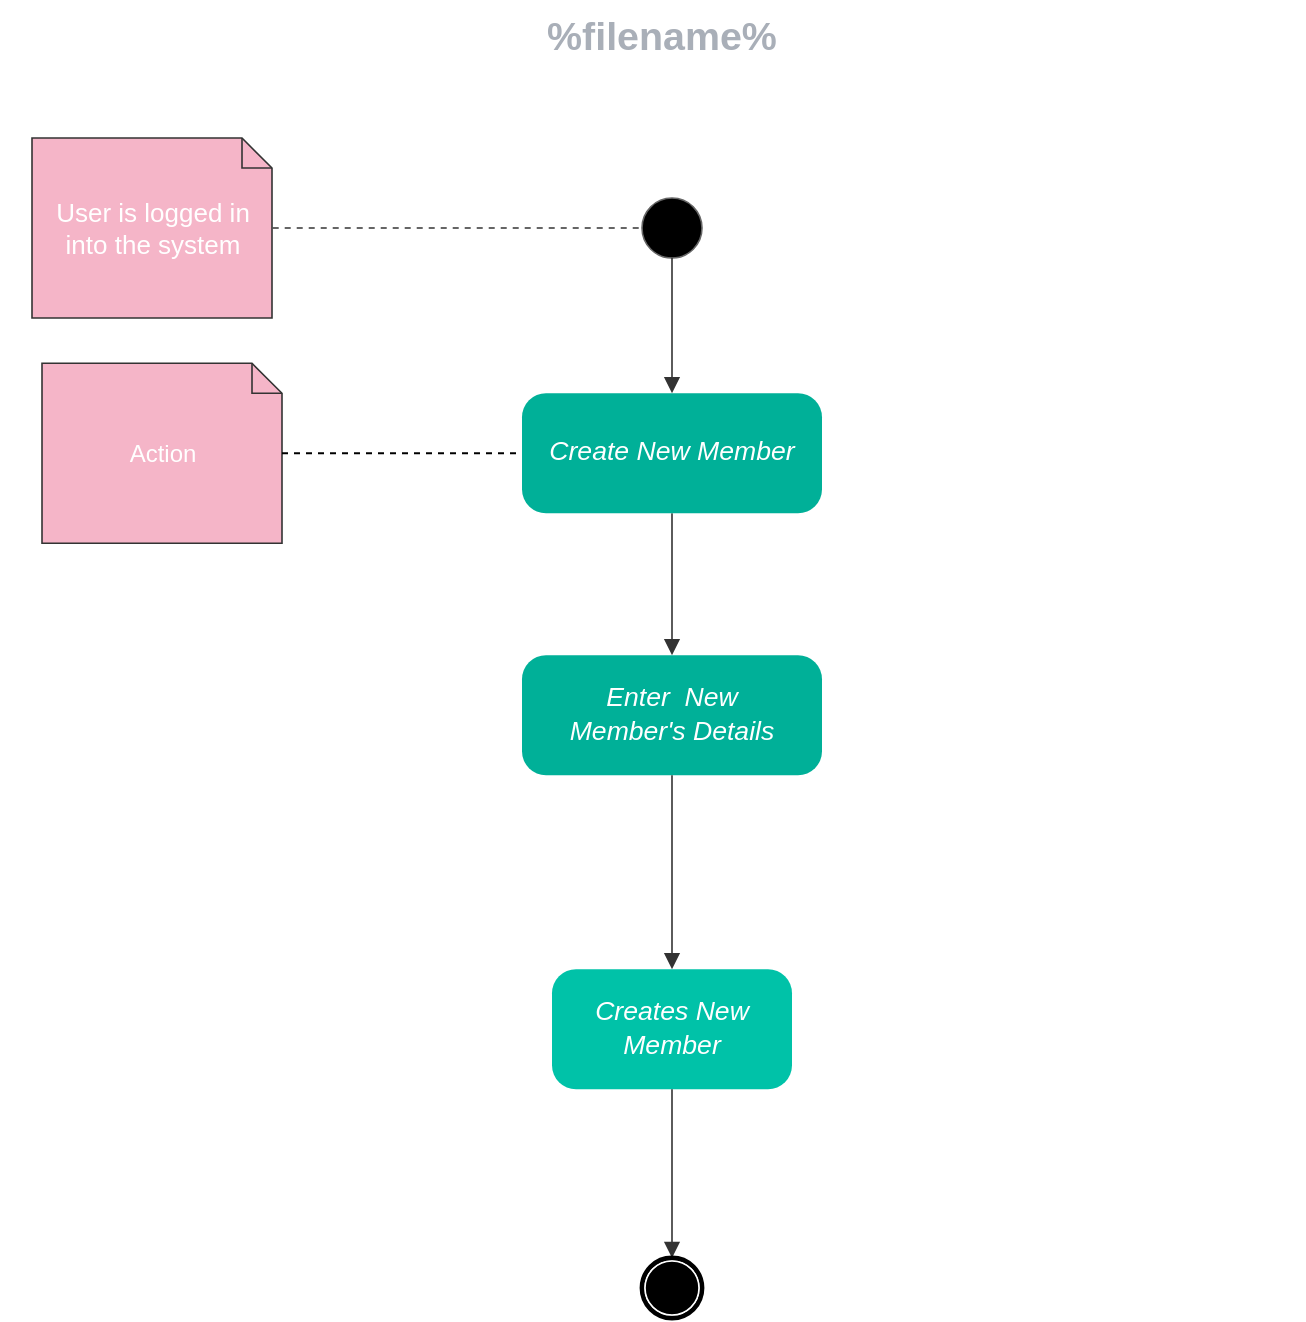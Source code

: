 <mxfile version="14.5.1" type="device"><diagram id="SZl1YkZvIci0V2ZPcz7F" name="Page-1"><mxGraphModel dx="1186" dy="672" grid="1" gridSize="10" guides="1" tooltips="1" connect="1" arrows="1" fold="1" page="1" pageScale="1" pageWidth="827" pageHeight="1169" math="0" shadow="0"><root><mxCell id="0"/><mxCell id="1" parent="0"/><UserObject label="" lucidchartObjectId="8az7X8QaD_x4" id="BOC-K-LtMsBju3OLyHwv-1"><mxCell style="html=1;overflow=block;blockSpacing=1;whiteSpace=wrap;ellipse;fillColor=#000000;whiteSpace=wrap;fontSize=13;spacing=3.6;strokeColor=#666666;strokeOpacity=100;fillOpacity=100;rounded=1;absoluteArcSize=1;arcSize=12;strokeWidth=0.8;" parent="1" vertex="1"><mxGeometry x="815" y="149.02" width="30" height="30" as="geometry"/></mxCell></UserObject><UserObject label="" lucidchartObjectId="8az7UEcWredh" id="BOC-K-LtMsBju3OLyHwv-2"><mxCell style="html=1;jettySize=18;whiteSpace=wrap;fontSize=13;fontFamily=helvetica;strokeColor=#333333;strokeOpacity=100;strokeWidth=0.8;rounded=1;arcSize=24;edgeStyle=orthogonalEdgeStyle;startArrow=none;;endArrow=block;endFill=1;;exitX=0.5;exitY=1;entryX=0.5;entryY=0;entryPerimeter=0;exitDx=0;exitDy=0;" parent="1" source="BOC-K-LtMsBju3OLyHwv-43" target="BOC-K-LtMsBju3OLyHwv-3" edge="1"><mxGeometry width="100" height="100" relative="1" as="geometry"><Array as="points"/><mxPoint x="830" y="340.0" as="sourcePoint"/></mxGeometry></mxCell></UserObject><mxCell id="BOC-K-LtMsBju3OLyHwv-3" value="&lt;div style=&quot;display: flex ; justify-content: center ; text-align: center ; align-items: baseline ; line-height: 1.25 ; margin-left: 8.4px ; margin-right: 8.4px ; margin-top: -2px&quot;&gt;&lt;font color=&quot;#ffffff&quot;&gt;&lt;span style=&quot;font-size: 13.3px ; font-style: italic&quot;&gt;Enter&amp;nbsp; New Member's Details&lt;/span&gt;&lt;/font&gt;&lt;/div&gt;" style="rounded=1;arcSize=20;whiteSpace=wrap;overflow=block;blockSpacing=1;html=1;fontSize=13;spacing=3.6;strokeOpacity=0;fillOpacity=100;fillColor=#00b098;strokeWidth=0.8;" parent="1" vertex="1"><mxGeometry x="755" y="377.61" width="150" height="60" as="geometry"/></mxCell><UserObject label="" lucidchartObjectId="8az7CGVQULsu" id="BOC-K-LtMsBju3OLyHwv-4"><mxCell style="html=1;jettySize=18;whiteSpace=wrap;fontSize=13;fontFamily=helvetica;strokeColor=#333333;strokeOpacity=100;strokeWidth=0.8;rounded=1;arcSize=24;edgeStyle=orthogonalEdgeStyle;startArrow=none;;endArrow=block;endFill=1;;exitX=0.5;exitY=1;exitPerimeter=0;entryX=0.5;entryY=0;entryDx=0;entryDy=0;" parent="1" source="BOC-K-LtMsBju3OLyHwv-3" target="BOC-K-LtMsBju3OLyHwv-6" edge="1"><mxGeometry width="100" height="100" relative="1" as="geometry"><Array as="points"/><mxPoint x="830" y="475.57" as="targetPoint"/></mxGeometry></mxCell></UserObject><mxCell id="BOC-K-LtMsBju3OLyHwv-6" value="&lt;div style=&quot;display: flex ; justify-content: center ; text-align: center ; align-items: baseline ; font-size: 0 ; line-height: 1.25 ; margin-left: 8.4px ; margin-right: 8.4px ; margin-top: 2.4px ; margin-top: -2px&quot;&gt;&lt;span&gt;&lt;i style=&quot;color: rgb(255 , 255 , 255) ; font-size: 13.3px&quot;&gt;Creates New Member&lt;/i&gt;&lt;br&gt;&lt;/span&gt;&lt;/div&gt;" style="rounded=1;arcSize=20;whiteSpace=wrap;overflow=block;blockSpacing=1;html=1;fontSize=13;spacing=3.6;strokeOpacity=0;fillOpacity=100;fillColor=#00c2a8;strokeWidth=0.8;" parent="1" vertex="1"><mxGeometry x="770" y="534.61" width="120" height="60" as="geometry"/></mxCell><UserObject label="" lucidchartObjectId="8az7pvm.ixOM" id="BOC-K-LtMsBju3OLyHwv-10"><mxCell style="html=1;jettySize=18;whiteSpace=wrap;fontSize=13;fontFamily=helvetica;strokeColor=#333333;strokeOpacity=100;strokeWidth=0.8;rounded=1;arcSize=24;edgeStyle=orthogonalEdgeStyle;startArrow=none;;endArrow=block;endFill=1;;exitX=0.5;exitY=1;exitPerimeter=0;entryX=0.5;entryY=0;entryDx=0;entryDy=0;" parent="1" source="BOC-K-LtMsBju3OLyHwv-6" target="BOC-K-LtMsBju3OLyHwv-16" edge="1"><mxGeometry width="100" height="100" relative="1" as="geometry"><Array as="points"/><mxPoint x="830" y="651.57" as="targetPoint"/></mxGeometry></mxCell></UserObject><UserObject label="" lucidchartObjectId="8az7l5J2gxka" id="BOC-K-LtMsBju3OLyHwv-16"><mxCell style="html=1;overflow=block;blockSpacing=1;whiteSpace=wrap;shape=mxgraph.bpmn.shape;outline=end;symbol=terminate;strokeColor=#000000;fillColor=#ffffff;whiteSpace=wrap;fontSize=13;spacing=3.6;strokeOpacity=100;fillOpacity=100;rounded=1;absoluteArcSize=1;arcSize=12;strokeWidth=0.8;" parent="1" vertex="1"><mxGeometry x="815" y="679.0" width="30" height="30" as="geometry"/></mxCell></UserObject><mxCell id="BOC-K-LtMsBju3OLyHwv-17" value="" style="group;dropTarget=0;" parent="1" vertex="1"><mxGeometry x="505" y="51" width="640" height="45" as="geometry"/></mxCell><UserObject label="%filename%" placeholders="1" lucidchartObjectId="XAHRGF5BMHfK" id="BOC-K-LtMsBju3OLyHwv-18"><mxCell style="points=[[0.318,0.967,0],[0.693,0.967,0]];html=1;overflow=block;blockSpacing=1;whiteSpace=wrap;;whiteSpace=wrap;fontSize=19.7;fontColor=#a9afb8;fontStyle=1;align=center;spacingLeft=7;spacingRight=7;spacingTop=2;spacing=3;strokeOpacity=0;fillOpacity=0;rounded=1;absoluteArcSize=1;arcSize=12;fillColor=#ffffff;strokeWidth=1.5;" parent="BOC-K-LtMsBju3OLyHwv-17" vertex="1"><mxGeometry width="640" height="31" as="geometry"/></mxCell></UserObject><UserObject label="" placeholders="1" lucidchartObjectId="XAHRuz~U8Yj1" id="BOC-K-LtMsBju3OLyHwv-19"><mxCell style="html=1;overflow=block;blockSpacing=1;whiteSpace=wrap;;whiteSpace=wrap;fontSize=11.5;fontColor=#a9afb8;align=center;spacingLeft=7;spacingRight=7;spacingTop=2;spacing=3;strokeOpacity=0;fillOpacity=0;rounded=1;absoluteArcSize=1;arcSize=12;fillColor=#ffffff;strokeWidth=1.5;" parent="BOC-K-LtMsBju3OLyHwv-17" vertex="1"><mxGeometry x="-10" y="30.02" width="640" height="14" as="geometry"/></mxCell></UserObject><UserObject label="" lucidchartObjectId="90gjxgfOsC8D" id="BOC-K-LtMsBju3OLyHwv-35"><mxCell style="html=1;overflow=block;blockSpacing=1;whiteSpace=wrap;shape=note;size=15;whiteSpace=wrap;fontSize=13;fontColor=#ffffff;align=center;align=left;spacing=3.8;strokeColor=#333333;strokeOpacity=100;fillOpacity=100;rounded=1;absoluteArcSize=1;arcSize=12;fillColor=#f5b5c8;strokeWidth=0.8;" parent="1" vertex="1"><mxGeometry x="510" y="119.02" width="120" height="90" as="geometry"/></mxCell></UserObject><UserObject label="" lucidchartObjectId="E2gjoxndOQYm" id="BOC-K-LtMsBju3OLyHwv-36"><mxCell style="html=1;jettySize=18;whiteSpace=wrap;fontSize=13;strokeColor=#333333;strokeOpacity=100;dashed=1;fixDash=1;strokeWidth=0.8;rounded=1;arcSize=24;edgeStyle=orthogonalEdgeStyle;startArrow=none;;endArrow=none;;exitX=1.003;exitY=0.5;exitPerimeter=0;entryX=0;entryY=0.5;entryDx=0;entryDy=0;" parent="1" source="BOC-K-LtMsBju3OLyHwv-35" target="BOC-K-LtMsBju3OLyHwv-1" edge="1"><mxGeometry width="100" height="100" relative="1" as="geometry"><Array as="points"/></mxGeometry></mxCell></UserObject><UserObject label="" lucidchartObjectId="8az7UEcWredh" id="BOC-K-LtMsBju3OLyHwv-42"><mxCell style="html=1;jettySize=18;whiteSpace=wrap;fontSize=13;fontFamily=helvetica;strokeColor=#333333;strokeOpacity=100;strokeWidth=0.8;rounded=1;arcSize=24;edgeStyle=orthogonalEdgeStyle;startArrow=none;;endArrow=block;endFill=1;;entryX=0.5;entryY=0;entryPerimeter=0;" parent="1" source="BOC-K-LtMsBju3OLyHwv-1" target="BOC-K-LtMsBju3OLyHwv-43" edge="1"><mxGeometry width="100" height="100" relative="1" as="geometry"><Array as="points"/><mxPoint x="830" y="209.02" as="sourcePoint"/></mxGeometry></mxCell></UserObject><mxCell id="BOC-K-LtMsBju3OLyHwv-43" value="&lt;div style=&quot;display: flex ; justify-content: center ; text-align: center ; align-items: baseline ; line-height: 1.25 ; margin-left: 8.4px ; margin-right: 8.4px ; margin-top: -2px&quot;&gt;&lt;font color=&quot;#ffffff&quot;&gt;&lt;span style=&quot;font-size: 13.3px ; font-style: italic&quot;&gt;Create New Member&lt;/span&gt;&lt;/font&gt;&lt;/div&gt;" style="rounded=1;arcSize=20;whiteSpace=wrap;overflow=block;blockSpacing=1;html=1;fontSize=13;spacing=3.6;strokeOpacity=0;fillOpacity=100;fillColor=#00b098;strokeWidth=0.8;" parent="1" vertex="1"><mxGeometry x="755" y="246.63" width="150" height="60" as="geometry"/></mxCell><mxCell id="BOC-K-LtMsBju3OLyHwv-47" value="&lt;span style=&quot;color: rgb(255 , 255 , 255) ; font-size: 13px ; text-align: left&quot;&gt;User is logged in &lt;br&gt;into the system&lt;/span&gt;" style="text;html=1;resizable=0;autosize=1;align=center;verticalAlign=middle;points=[];fillColor=none;strokeColor=none;rounded=0;" parent="1" vertex="1"><mxGeometry x="515" y="149.02" width="110" height="30" as="geometry"/></mxCell><mxCell id="BOC-K-LtMsBju3OLyHwv-49" value="" style="group" parent="1" vertex="1" connectable="0"><mxGeometry x="515" y="231.63" width="120" height="90" as="geometry"/></mxCell><UserObject label="" lucidchartObjectId="90gjxgfOsC8D" id="BOC-K-LtMsBju3OLyHwv-45"><mxCell style="html=1;overflow=block;blockSpacing=1;whiteSpace=wrap;shape=note;size=15;whiteSpace=wrap;fontSize=13;fontColor=#ffffff;align=center;align=left;spacing=3.8;strokeColor=#333333;strokeOpacity=100;fillOpacity=100;rounded=1;absoluteArcSize=1;arcSize=12;fillColor=#f5b5c8;strokeWidth=0.8;" parent="BOC-K-LtMsBju3OLyHwv-49" vertex="1"><mxGeometry width="120" height="90" as="geometry"/></mxCell></UserObject><mxCell id="BOC-K-LtMsBju3OLyHwv-46" value="&lt;font color=&quot;#ffffff&quot;&gt;Action&lt;/font&gt;" style="text;html=1;resizable=0;autosize=1;align=center;verticalAlign=middle;points=[];fillColor=none;strokeColor=none;rounded=0;" parent="BOC-K-LtMsBju3OLyHwv-49" vertex="1"><mxGeometry x="35" y="35" width="50" height="20" as="geometry"/></mxCell><mxCell id="BOC-K-LtMsBju3OLyHwv-50" style="edgeStyle=orthogonalEdgeStyle;rounded=0;orthogonalLoop=1;jettySize=auto;html=1;entryX=0;entryY=0.5;entryDx=0;entryDy=0;endArrow=none;endFill=0;dashed=1;" parent="1" source="BOC-K-LtMsBju3OLyHwv-45" target="BOC-K-LtMsBju3OLyHwv-43" edge="1"><mxGeometry relative="1" as="geometry"/></mxCell></root></mxGraphModel></diagram></mxfile>